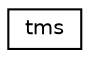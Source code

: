 digraph "Graphical Class Hierarchy"
{
 // LATEX_PDF_SIZE
  edge [fontname="Helvetica",fontsize="10",labelfontname="Helvetica",labelfontsize="10"];
  node [fontname="Helvetica",fontsize="10",shape=record];
  rankdir="LR";
  Node0 [label="tms",height=0.2,width=0.4,color="black", fillcolor="white", style="filled",URL="$structtms.html",tooltip=" "];
}
